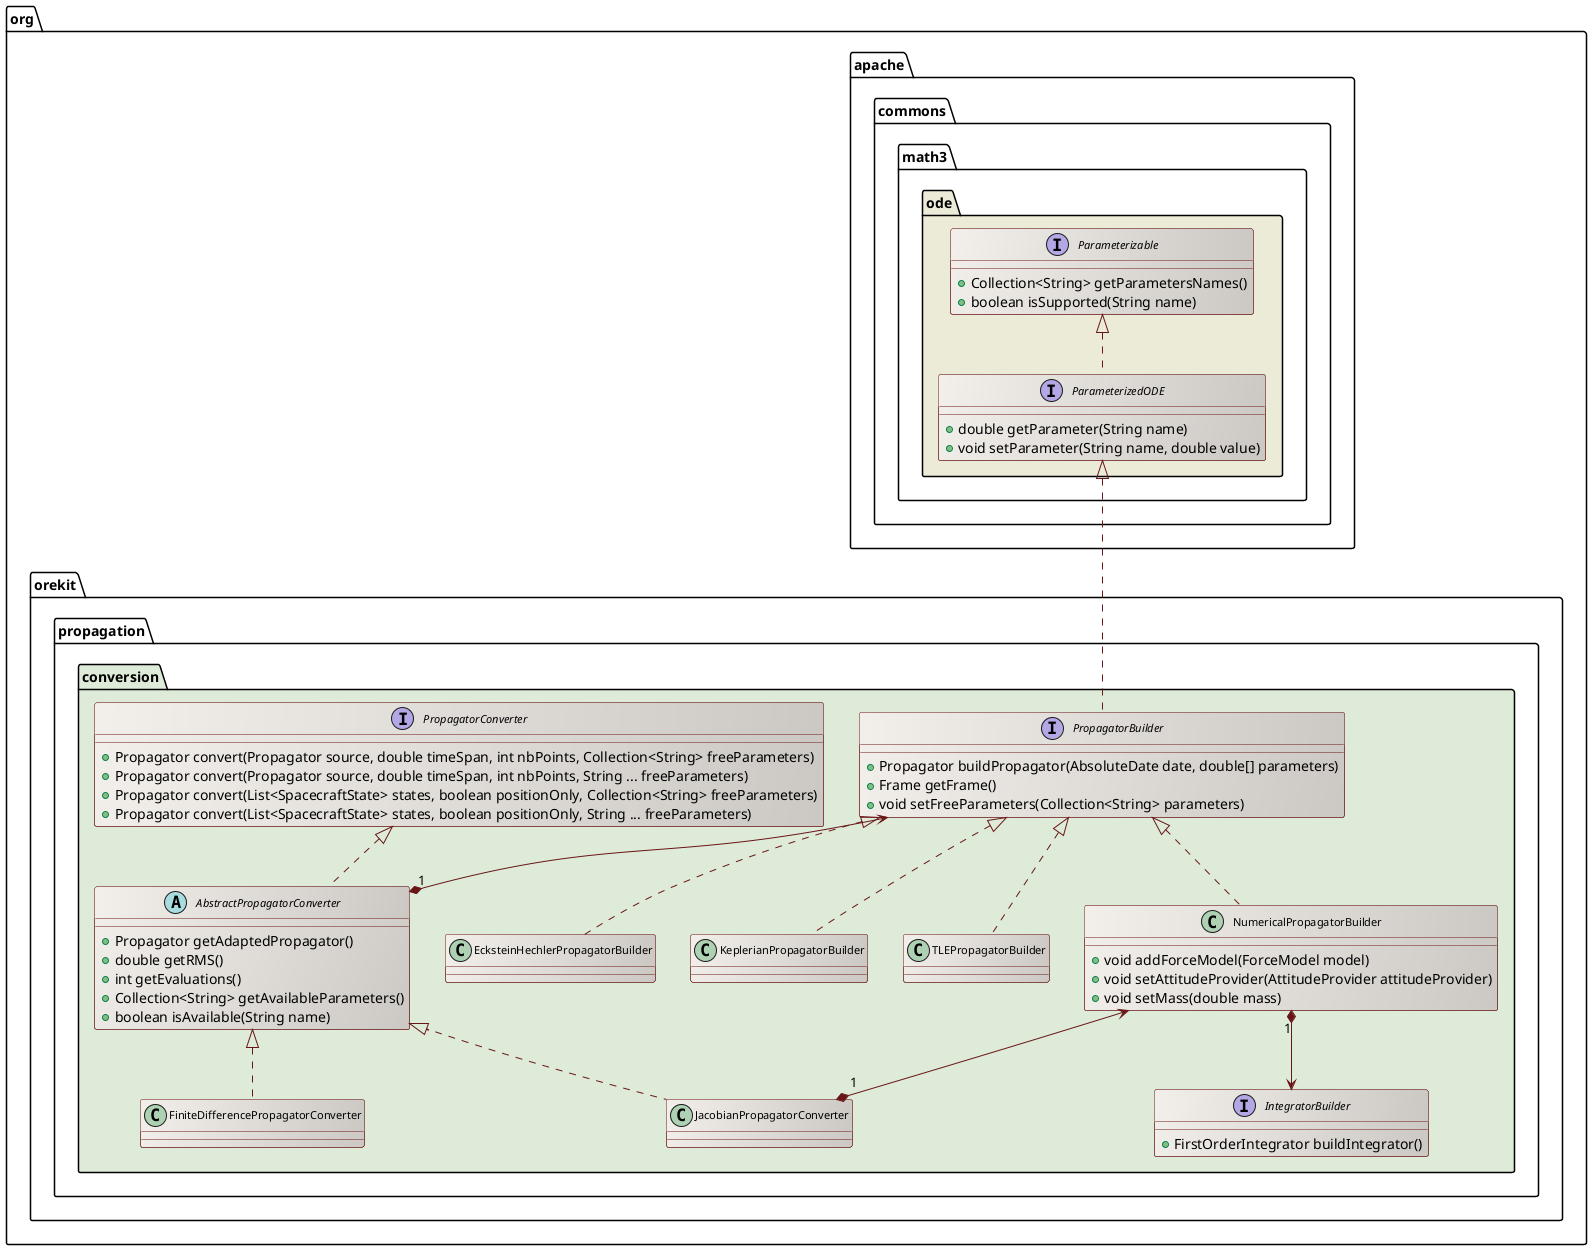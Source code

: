 ' Copyright 2002-2014 CS Systèmes d'Information
' Licensed to CS Systèmes d'Information (CS) under one or more
' contributor license agreements.  See the NOTICE file distributed with
' this work for additional information regarding copyright ownership.
' CS licenses this file to You under the Apache License, Version 2.0
' (the "License"); you may not use this file except in compliance with
' the License.  You may obtain a copy of the License at
'
'   http://www.apache.org/licenses/LICENSE-2.0
'
' Unless required by applicable law or agreed to in writing, software
' distributed under the License is distributed on an "AS IS" BASIS,
' WITHOUT WARRANTIES OR CONDITIONS OF ANY KIND, either express or implied.
' See the License for the specific language governing permissions and
' limitations under the License.
 
@startuml

  skinparam svek                  true
  skinparam ClassBackgroundColor  #F3EFEB/CCC9C5
  skinparam ClassArrowColor       #691616
  skinparam ClassBorderColor      #691616
  skinparam NoteBackgroundColor   #F3EFEB
  skinparam NoteBorderColor       #691616
  skinparam NoteFontColor         #691616
  skinparam ClassFontSize         11

  package org.apache.commons.math3.ode #ECEBD8 {

    interface Parameterizable {
      +Collection<String> getParametersNames()
      +boolean isSupported(String name) 
    }

    interface ParameterizedODE {
      +double getParameter(String name) 
      +void setParameter(String name, double value)
    }
    
    Parameterizable <|.. ParameterizedODE

  }

  package org.orekit.propagation.conversion #DDEBD8 {

    interface PropagatorBuilder {
      +Propagator buildPropagator(AbsoluteDate date, double[] parameters)
      +Frame getFrame()
      +void setFreeParameters(Collection<String> parameters)
    }

    class EcksteinHechlerPropagatorBuilder
    class KeplerianPropagatorBuilder
    class TLEPropagatorBuilder

    class NumericalPropagatorBuilder {
      +void addForceModel(ForceModel model)
      +void setAttitudeProvider(AttitudeProvider attitudeProvider)
      +void setMass(double mass)
    }

    interface PropagatorConverter {
      +Propagator convert(Propagator source, double timeSpan, int nbPoints, Collection<String> freeParameters)
      +Propagator convert(Propagator source, double timeSpan, int nbPoints, String ... freeParameters)
      +Propagator convert(List<SpacecraftState> states, boolean positionOnly, Collection<String> freeParameters)
      +Propagator convert(List<SpacecraftState> states, boolean positionOnly, String ... freeParameters)
    }

    abstract class AbstractPropagatorConverter {
      +Propagator getAdaptedPropagator()
      +double getRMS()
      +int getEvaluations()
      +Collection<String> getAvailableParameters()
      +boolean isAvailable(String name)
    }

    class FiniteDifferencePropagatorConverter
    class JacobianPropagatorConverter

    interface IntegratorBuilder {
      +FirstOrderIntegrator buildIntegrator()
    }

    ParameterizedODE  <|.. PropagatorBuilder
    PropagatorBuilder <|.. EcksteinHechlerPropagatorBuilder
    PropagatorBuilder <|.. KeplerianPropagatorBuilder
    PropagatorBuilder <|.. NumericalPropagatorBuilder
    PropagatorBuilder <|.. TLEPropagatorBuilder

    PropagatorConverter <|.. AbstractPropagatorConverter
    AbstractPropagatorConverter <|.. JacobianPropagatorConverter
    AbstractPropagatorConverter <|.. FiniteDifferencePropagatorConverter

    PropagatorBuilder <--* "1" AbstractPropagatorConverter

    NumericalPropagatorBuilder <-* "1" JacobianPropagatorConverter

    NumericalPropagatorBuilder "1" *--> IntegratorBuilder

  }


@enduml
